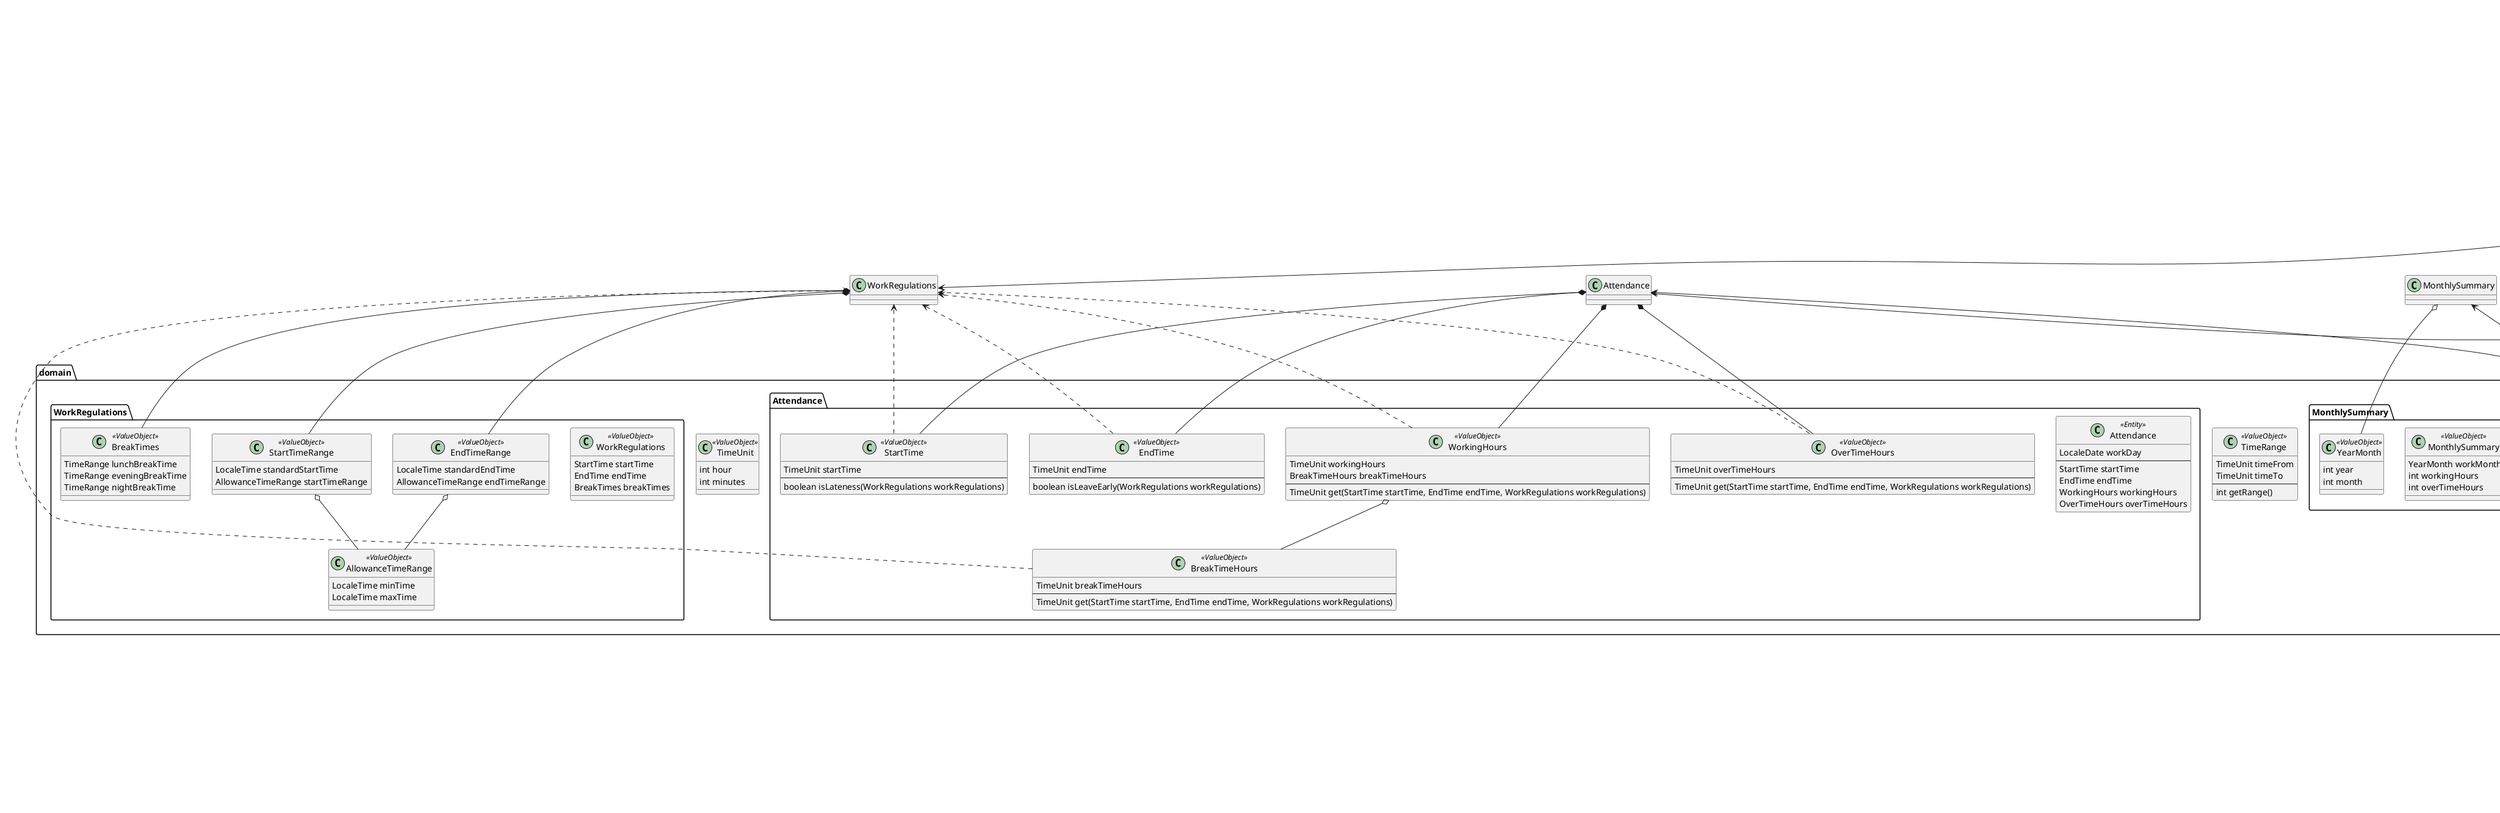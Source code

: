 @startuml

package api {
    class Main {
        'パラメータのValidation
        'ServiceにわたすEntity, ValueObjectの生成
        void main()
    }
}

package service {
    class AttendanceService <<Service>> {
        '遅刻の場合はNG → 勤務時間の算出 → 登録
        void registerAttendance(Attendance attendance)
    }

    class MonthlySummaryService <<Service>> {
        '当月分のAttendance取得 → 集計処理呼び出し
        List<MonthlySummary> acquireMonthlyTotal(YearMonth yearMonth)
    }
}

package datasource {
    class AttendanceRepositoryCsv <<Datasource>> {
        void save(Attendance attendance)
        List<Attendance> findSpecifiedYearMonth(YearMonth workMonth)
    }

    file csv {
    }
}

package domain {

    package Attendance {
        class Attendance <<Entity>>{
            LocaleDate workDay
            --
            StartTime startTime
            EndTime endTime
            WorkingHours workingHours
            OverTimeHours overTimeHours
        }

        class StartTime <<ValueObject>> {
            TimeUnit startTime
            --
            boolean isLateness(WorkRegulations workRegulations)
        }

        class EndTime <<ValueObject>> {
            TimeUnit endTime
            --
            boolean isLeaveEarly(WorkRegulations workRegulations)
        }

        class OverTimeHours <<ValueObject>> {
            TimeUnit overTimeHours
            --
            TimeUnit get(StartTime startTime, EndTime endTime, WorkRegulations workRegulations)
        }

        class WorkingHours <<ValueObject>> {
            TimeUnit workingHours
            BreakTimeHours breakTimeHours
            --
            TimeUnit get(StartTime startTime, EndTime endTime, WorkRegulations workRegulations)
        }

        class BreakTimeHours <<ValueObject>> {
            TimeUnit breakTimeHours
            --
            TimeUnit get(StartTime startTime, EndTime endTime, WorkRegulations workRegulations)
        }
    }

    package WorkRegulations {

        class WorkRegulations <<ValueObject>> {
            StartTime startTime
            EndTime endTime
            BreakTimes breakTimes
        }

        class StartTimeRange <<ValueObject>> {
            LocaleTime standardStartTime
            AllowanceTimeRange startTimeRange
        }

        class EndTimeRange <<ValueObject>> {
            LocaleTime standardEndTime
            AllowanceTimeRange endTimeRange
        }

        class AllowanceTimeRange <<ValueObject>> {
            LocaleTime minTime
            LocaleTime maxTime
        }

        class BreakTimes <<ValueObject>> {
            TimeRange lunchBreakTime
            TimeRange eveningBreakTime
            TimeRange nightBreakTime
        }
    }

    package MonthlySummary {
        class MonthlySummaryCalculator <<DomainService>> {
            List<MonthlySummary> aggregateSpecifiedMonthAttendance(YearMonth yearMonth)
        }

        class MonthlySummary <<ValueObject>> {
            YearMonth workMonth
            int workingHours
            int overTimeHours
        }

        class YearMonth <<ValueObject>> {
            int year
            int month
        }
    }

    class TimeUnit <<ValueObject>> {
        int hour
        int minutes
    }

    class TimeRange <<ValueObject>> {
        TimeUnit timeFrom
        TimeUnit timeTo
        --
        int getRange()
    }

    interface AttendanceRepository <<Repository>> {
        void save(Attendance attendance)
        List<Attendance> findSpecifiedYearMonth(YearMonth workMonth)
    }
}


'***** 相関関係 *****
Main ---> service : registerAttendance or AcquireMonthlyTotal
AttendanceService -[hidden]- MonthlySummaryService

AttendanceService --> AttendanceRepository : save
AttendanceService -> WorkRegulations

MonthlySummaryService --> AttendanceRepository : 1.find
MonthlySummaryService --> MonthlySummaryCalculator : 2.aggregate
MonthlySummaryCalculator --> MonthlySummary

AttendanceRepository ---> Attendance
MonthlySummaryCalculator ---> Attendance

AttendanceRepositoryCsv --> csv

'依存
OverTimeHours ...> WorkRegulations
WorkingHours ...> WorkRegulations
BreakTimeHours ...> WorkRegulations
StartTime ...> WorkRegulations
EndTime ...> WorkRegulations

'実装
AttendanceRepository <|... AttendanceRepositoryCsv

'集約
Attendance *-- StartTime
Attendance *-- EndTime
Attendance *-- WorkingHours
Attendance *-- OverTimeHours

WorkRegulations *-- BreakTimes
WorkRegulations *-- StartTimeRange
WorkRegulations *-- EndTimeRange

'コンポジション(has-a | 強い集約)
WorkingHours o-- BreakTimeHours
StartTimeRange o-- AllowanceTimeRange
EndTimeRange o-- AllowanceTimeRange
MonthlySummary o-- YearMonth

WorkRegulations -[hidden]- TimeUnit
WorkRegulations -[hidden]- TimeRange

@enduml